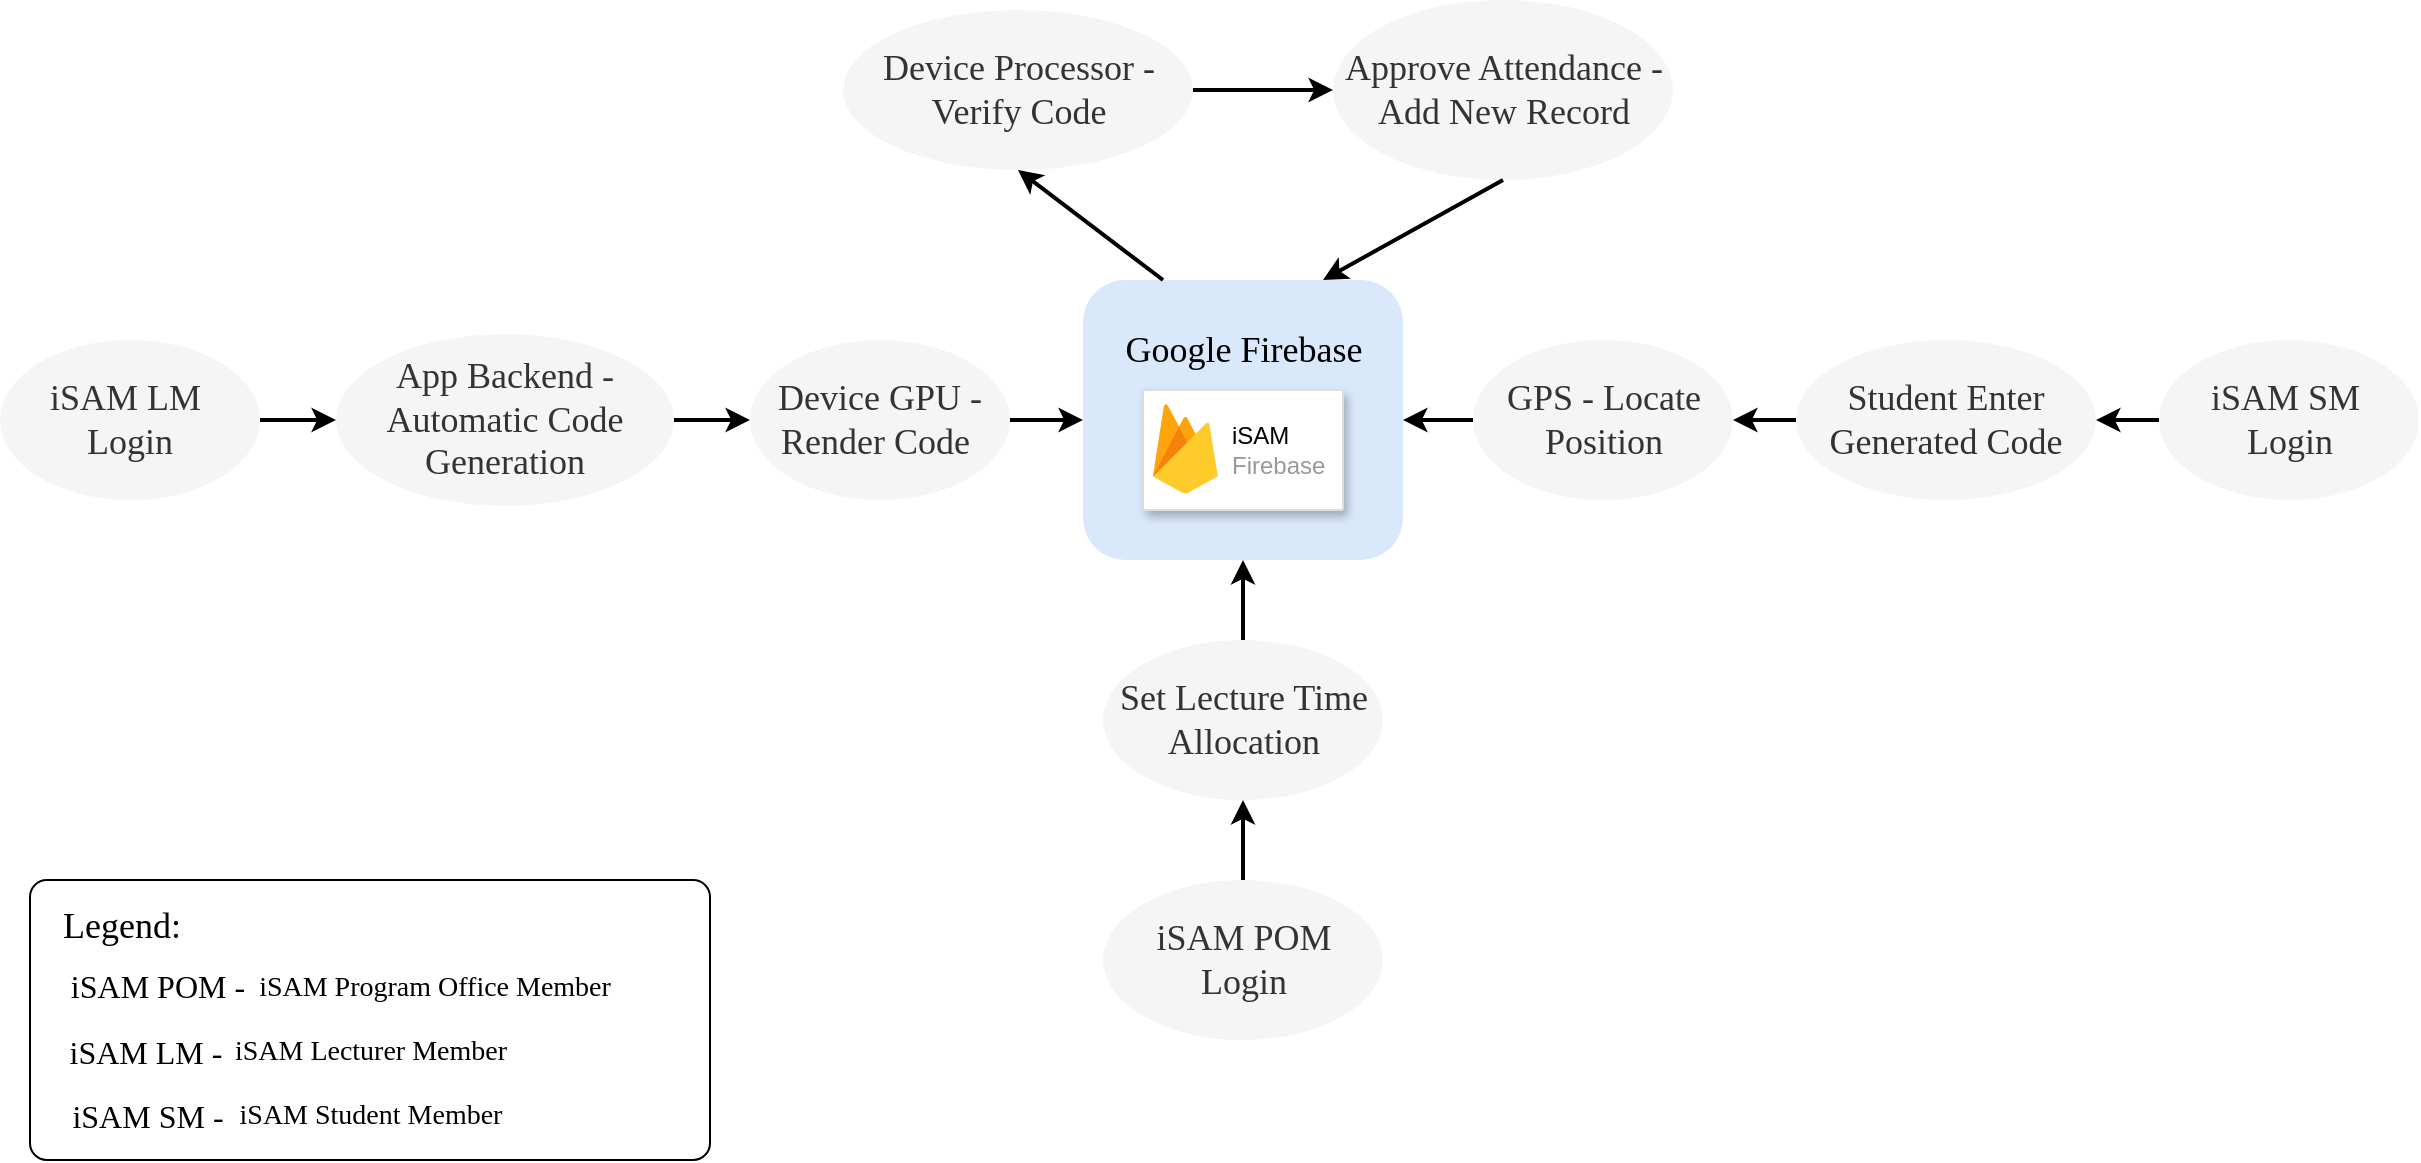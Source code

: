 <mxfile version="12.2.2" type="device" pages="1"><diagram id="b5yUX_MIPhLn47_tLVp9" name="Page-1"><mxGraphModel dx="1406" dy="935" grid="1" gridSize="10" guides="1" tooltips="1" connect="1" arrows="1" fold="1" page="1" pageScale="1" pageWidth="1400" pageHeight="700" math="0" shadow="0"><root><mxCell id="0"/><mxCell id="1" parent="0"/><mxCell id="RGO8aSc3j0D03muu0OWH-1" value="" style="rounded=1;whiteSpace=wrap;html=1;fillColor=#dae8fc;strokeColor=none;" vertex="1" parent="1"><mxGeometry x="623.5" y="177" width="160" height="140" as="geometry"/></mxCell><mxCell id="RGO8aSc3j0D03muu0OWH-2" value="Google Firebase" style="text;html=1;strokeColor=none;fillColor=none;align=center;verticalAlign=middle;whiteSpace=wrap;rounded=0;fontSize=18;fontFamily=Times New Roman;" vertex="1" parent="1"><mxGeometry x="623.5" y="202" width="160" height="20" as="geometry"/></mxCell><mxCell id="RGO8aSc3j0D03muu0OWH-3" value="" style="strokeColor=#dddddd;fillColor=#ffffff;shadow=1;strokeWidth=1;rounded=1;absoluteArcSize=1;arcSize=2;fontFamily=Times New Roman;fontSize=18;" vertex="1" parent="1"><mxGeometry x="653.5" y="232" width="100" height="60" as="geometry"/></mxCell><mxCell id="RGO8aSc3j0D03muu0OWH-4" value="&lt;font color=&quot;#000000&quot;&gt;iSAM&lt;/font&gt;&lt;br&gt;Firebase" style="dashed=0;connectable=0;html=1;fillColor=#5184F3;strokeColor=none;shape=mxgraph.gcp2.firebase;part=1;labelPosition=right;verticalLabelPosition=middle;align=left;verticalAlign=middle;spacingLeft=5;fontColor=#999999;fontSize=12;" vertex="1" parent="RGO8aSc3j0D03muu0OWH-3"><mxGeometry width="32.4" height="45" relative="1" as="geometry"><mxPoint x="5" y="7" as="offset"/></mxGeometry></mxCell><mxCell id="RGO8aSc3j0D03muu0OWH-5" value="GPS - Locate Position" style="ellipse;whiteSpace=wrap;html=1;fontFamily=Times New Roman;fontSize=18;fillColor=#f5f5f5;strokeColor=none;fontColor=#333333;" vertex="1" parent="1"><mxGeometry x="818.5" y="207" width="130" height="80" as="geometry"/></mxCell><mxCell id="RGO8aSc3j0D03muu0OWH-6" value="iSAM SM&amp;nbsp;&lt;br&gt;Login" style="ellipse;whiteSpace=wrap;html=1;fontFamily=Times New Roman;fontSize=18;fillColor=#f5f5f5;strokeColor=none;fontColor=#333333;" vertex="1" parent="1"><mxGeometry x="1161.5" y="207" width="130" height="80" as="geometry"/></mxCell><mxCell id="RGO8aSc3j0D03muu0OWH-7" value="Student Enter Generated Code" style="ellipse;whiteSpace=wrap;html=1;fontFamily=Times New Roman;fontSize=18;fillColor=#f5f5f5;strokeColor=none;fontColor=#333333;" vertex="1" parent="1"><mxGeometry x="980" y="207" width="150" height="80" as="geometry"/></mxCell><mxCell id="RGO8aSc3j0D03muu0OWH-8" value="iSAM LM&amp;nbsp;&lt;br&gt;Login" style="ellipse;whiteSpace=wrap;html=1;fontFamily=Times New Roman;fontSize=18;fillColor=#f5f5f5;strokeColor=none;fontColor=#333333;" vertex="1" parent="1"><mxGeometry x="82" y="207" width="130" height="80" as="geometry"/></mxCell><mxCell id="RGO8aSc3j0D03muu0OWH-9" value="App Backend - Automatic Code Generation" style="ellipse;whiteSpace=wrap;html=1;fontFamily=Times New Roman;fontSize=18;fillColor=#f5f5f5;strokeColor=none;fontColor=#333333;" vertex="1" parent="1"><mxGeometry x="250" y="204" width="169" height="86" as="geometry"/></mxCell><mxCell id="RGO8aSc3j0D03muu0OWH-10" value="Device GPU -Render Code&amp;nbsp;" style="ellipse;whiteSpace=wrap;html=1;fontFamily=Times New Roman;fontSize=18;fillColor=#f5f5f5;strokeColor=none;fontColor=#333333;" vertex="1" parent="1"><mxGeometry x="457" y="207" width="130" height="80" as="geometry"/></mxCell><mxCell id="RGO8aSc3j0D03muu0OWH-11" value="Set Lecture Time Allocation" style="ellipse;whiteSpace=wrap;html=1;fontFamily=Times New Roman;fontSize=18;fillColor=#f5f5f5;strokeColor=none;fontColor=#333333;" vertex="1" parent="1"><mxGeometry x="633.5" y="357" width="140" height="80" as="geometry"/></mxCell><mxCell id="RGO8aSc3j0D03muu0OWH-12" value="iSAM POM&lt;br&gt;Login" style="ellipse;whiteSpace=wrap;html=1;fontFamily=Times New Roman;fontSize=18;fillColor=#f5f5f5;strokeColor=none;fontColor=#333333;" vertex="1" parent="1"><mxGeometry x="633.5" y="477" width="140" height="80" as="geometry"/></mxCell><mxCell id="RGO8aSc3j0D03muu0OWH-14" value="" style="endArrow=classic;html=1;fontFamily=Times New Roman;fontSize=18;exitX=0.5;exitY=0;exitDx=0;exitDy=0;entryX=0.5;entryY=1;entryDx=0;entryDy=0;strokeWidth=2;" edge="1" parent="1" source="RGO8aSc3j0D03muu0OWH-12" target="RGO8aSc3j0D03muu0OWH-11"><mxGeometry width="50" height="50" relative="1" as="geometry"><mxPoint x="333.5" y="507" as="sourcePoint"/><mxPoint x="383.5" y="457" as="targetPoint"/></mxGeometry></mxCell><mxCell id="RGO8aSc3j0D03muu0OWH-15" value="" style="endArrow=classic;html=1;strokeWidth=2;fontFamily=Times New Roman;fontSize=18;entryX=0.5;entryY=1;entryDx=0;entryDy=0;exitX=0.5;exitY=0;exitDx=0;exitDy=0;" edge="1" parent="1" source="RGO8aSc3j0D03muu0OWH-11" target="RGO8aSc3j0D03muu0OWH-1"><mxGeometry width="50" height="50" relative="1" as="geometry"><mxPoint x="533.5" y="407" as="sourcePoint"/><mxPoint x="583.5" y="357" as="targetPoint"/></mxGeometry></mxCell><mxCell id="RGO8aSc3j0D03muu0OWH-16" value="" style="endArrow=classic;html=1;strokeWidth=2;fontFamily=Times New Roman;fontSize=18;entryX=1;entryY=0.5;entryDx=0;entryDy=0;exitX=0;exitY=0.5;exitDx=0;exitDy=0;" edge="1" parent="1" source="RGO8aSc3j0D03muu0OWH-5" target="RGO8aSc3j0D03muu0OWH-1"><mxGeometry width="50" height="50" relative="1" as="geometry"><mxPoint x="1013.5" y="397" as="sourcePoint"/><mxPoint x="1063.5" y="347" as="targetPoint"/></mxGeometry></mxCell><mxCell id="RGO8aSc3j0D03muu0OWH-17" value="" style="endArrow=classic;html=1;strokeWidth=2;fontFamily=Times New Roman;fontSize=18;entryX=1;entryY=0.5;entryDx=0;entryDy=0;exitX=0;exitY=0.5;exitDx=0;exitDy=0;" edge="1" parent="1" source="RGO8aSc3j0D03muu0OWH-7" target="RGO8aSc3j0D03muu0OWH-5"><mxGeometry width="50" height="50" relative="1" as="geometry"><mxPoint x="973.5" y="377" as="sourcePoint"/><mxPoint x="1023.5" y="327" as="targetPoint"/></mxGeometry></mxCell><mxCell id="RGO8aSc3j0D03muu0OWH-18" value="" style="endArrow=classic;html=1;strokeWidth=2;fontFamily=Times New Roman;fontSize=18;entryX=1;entryY=0.5;entryDx=0;entryDy=0;exitX=0;exitY=0.5;exitDx=0;exitDy=0;" edge="1" parent="1" source="RGO8aSc3j0D03muu0OWH-6" target="RGO8aSc3j0D03muu0OWH-7"><mxGeometry width="50" height="50" relative="1" as="geometry"><mxPoint x="1123.5" y="397" as="sourcePoint"/><mxPoint x="1173.5" y="347" as="targetPoint"/></mxGeometry></mxCell><mxCell id="RGO8aSc3j0D03muu0OWH-19" value="" style="endArrow=classic;html=1;strokeWidth=2;fontFamily=Times New Roman;fontSize=18;entryX=0;entryY=0.5;entryDx=0;entryDy=0;exitX=1;exitY=0.5;exitDx=0;exitDy=0;" edge="1" parent="1" source="RGO8aSc3j0D03muu0OWH-10" target="RGO8aSc3j0D03muu0OWH-1"><mxGeometry width="50" height="50" relative="1" as="geometry"><mxPoint x="493.5" y="397" as="sourcePoint"/><mxPoint x="543.5" y="347" as="targetPoint"/></mxGeometry></mxCell><mxCell id="RGO8aSc3j0D03muu0OWH-20" value="" style="endArrow=classic;html=1;strokeWidth=2;fontFamily=Times New Roman;fontSize=18;exitX=1;exitY=0.5;exitDx=0;exitDy=0;entryX=0;entryY=0.5;entryDx=0;entryDy=0;" edge="1" parent="1" source="RGO8aSc3j0D03muu0OWH-8" target="RGO8aSc3j0D03muu0OWH-9"><mxGeometry width="50" height="50" relative="1" as="geometry"><mxPoint x="283.5" y="367" as="sourcePoint"/><mxPoint x="333.5" y="317" as="targetPoint"/></mxGeometry></mxCell><mxCell id="RGO8aSc3j0D03muu0OWH-21" value="" style="endArrow=classic;html=1;strokeWidth=2;fontFamily=Times New Roman;fontSize=18;exitX=1;exitY=0.5;exitDx=0;exitDy=0;entryX=0;entryY=0.5;entryDx=0;entryDy=0;" edge="1" parent="1" source="RGO8aSc3j0D03muu0OWH-9" target="RGO8aSc3j0D03muu0OWH-10"><mxGeometry width="50" height="50" relative="1" as="geometry"><mxPoint x="373.5" y="447" as="sourcePoint"/><mxPoint x="423.5" y="397" as="targetPoint"/></mxGeometry></mxCell><mxCell id="RGO8aSc3j0D03muu0OWH-22" value="Device Processor - Verify Code" style="ellipse;whiteSpace=wrap;html=1;fontFamily=Times New Roman;fontSize=18;fillColor=#f5f5f5;strokeColor=none;fontColor=#333333;" vertex="1" parent="1"><mxGeometry x="503.5" y="42" width="175" height="80" as="geometry"/></mxCell><mxCell id="RGO8aSc3j0D03muu0OWH-23" value="Approve Attendance - Add New Record" style="ellipse;whiteSpace=wrap;html=1;fontFamily=Times New Roman;fontSize=18;fillColor=#f5f5f5;strokeColor=none;fontColor=#333333;" vertex="1" parent="1"><mxGeometry x="748.5" y="37" width="170" height="90" as="geometry"/></mxCell><mxCell id="RGO8aSc3j0D03muu0OWH-24" value="" style="endArrow=classic;html=1;strokeWidth=2;fontFamily=Times New Roman;fontSize=18;entryX=0.5;entryY=1;entryDx=0;entryDy=0;exitX=0.25;exitY=0;exitDx=0;exitDy=0;" edge="1" parent="1" source="RGO8aSc3j0D03muu0OWH-1" target="RGO8aSc3j0D03muu0OWH-22"><mxGeometry width="50" height="50" relative="1" as="geometry"><mxPoint x="483.5" y="117" as="sourcePoint"/><mxPoint x="533.5" y="67" as="targetPoint"/></mxGeometry></mxCell><mxCell id="RGO8aSc3j0D03muu0OWH-25" value="" style="endArrow=classic;html=1;strokeWidth=2;fontFamily=Times New Roman;fontSize=18;entryX=0;entryY=0.5;entryDx=0;entryDy=0;exitX=1;exitY=0.5;exitDx=0;exitDy=0;" edge="1" parent="1" source="RGO8aSc3j0D03muu0OWH-22" target="RGO8aSc3j0D03muu0OWH-23"><mxGeometry width="50" height="50" relative="1" as="geometry"><mxPoint x="503.5" y="77" as="sourcePoint"/><mxPoint x="553.5" y="27" as="targetPoint"/></mxGeometry></mxCell><mxCell id="RGO8aSc3j0D03muu0OWH-26" value="" style="endArrow=classic;html=1;strokeWidth=2;fontFamily=Times New Roman;fontSize=18;exitX=0.5;exitY=1;exitDx=0;exitDy=0;entryX=0.75;entryY=0;entryDx=0;entryDy=0;" edge="1" parent="1" source="RGO8aSc3j0D03muu0OWH-23" target="RGO8aSc3j0D03muu0OWH-1"><mxGeometry width="50" height="50" relative="1" as="geometry"><mxPoint x="1013.5" y="327" as="sourcePoint"/><mxPoint x="1063.5" y="277" as="targetPoint"/></mxGeometry></mxCell><mxCell id="RGO8aSc3j0D03muu0OWH-27" value="" style="rounded=1;whiteSpace=wrap;html=1;fontFamily=Times New Roman;fontSize=18;arcSize=6;" vertex="1" parent="1"><mxGeometry x="97" y="477" width="340" height="140" as="geometry"/></mxCell><mxCell id="RGO8aSc3j0D03muu0OWH-28" value="Legend:" style="text;html=1;strokeColor=none;fillColor=none;align=center;verticalAlign=middle;whiteSpace=wrap;rounded=0;fontFamily=Times New Roman;fontSize=18;fontStyle=0" vertex="1" parent="1"><mxGeometry x="103" y="489.5" width="80" height="20" as="geometry"/></mxCell><mxCell id="RGO8aSc3j0D03muu0OWH-29" value="&lt;font style=&quot;font-size: 16px&quot;&gt;iSAM POM -&amp;nbsp;&lt;/font&gt;" style="text;html=1;strokeColor=none;fillColor=none;align=center;verticalAlign=middle;whiteSpace=wrap;rounded=0;fontFamily=Times New Roman;fontSize=18;" vertex="1" parent="1"><mxGeometry x="103" y="520" width="120" height="20" as="geometry"/></mxCell><mxCell id="RGO8aSc3j0D03muu0OWH-31" value="&lt;font style=&quot;font-size: 16px&quot;&gt;iSAM LM -&amp;nbsp;&lt;/font&gt;" style="text;html=1;strokeColor=none;fillColor=none;align=center;verticalAlign=middle;whiteSpace=wrap;rounded=0;fontFamily=Times New Roman;fontSize=18;" vertex="1" parent="1"><mxGeometry x="97" y="552.5" width="120" height="20" as="geometry"/></mxCell><mxCell id="RGO8aSc3j0D03muu0OWH-32" value="&lt;font style=&quot;font-size: 16px&quot;&gt;iSAM SM -&amp;nbsp;&lt;/font&gt;" style="text;html=1;strokeColor=none;fillColor=none;align=center;verticalAlign=middle;whiteSpace=wrap;rounded=0;fontFamily=Times New Roman;fontSize=18;" vertex="1" parent="1"><mxGeometry x="98" y="585" width="120" height="20" as="geometry"/></mxCell><mxCell id="RGO8aSc3j0D03muu0OWH-34" value="iSAM Program Office Member" style="text;html=1;strokeColor=none;fillColor=none;align=center;verticalAlign=middle;whiteSpace=wrap;rounded=0;fontFamily=Times New Roman;fontSize=14;" vertex="1" parent="1"><mxGeometry x="142" y="521" width="315" height="20" as="geometry"/></mxCell><mxCell id="RGO8aSc3j0D03muu0OWH-35" value="iSAM Lecturer Member" style="text;html=1;strokeColor=none;fillColor=none;align=center;verticalAlign=middle;whiteSpace=wrap;rounded=0;fontFamily=Times New Roman;fontSize=14;" vertex="1" parent="1"><mxGeometry x="109.5" y="553" width="315" height="20" as="geometry"/></mxCell><mxCell id="RGO8aSc3j0D03muu0OWH-36" value="iSAM Student Member" style="text;html=1;strokeColor=none;fillColor=none;align=center;verticalAlign=middle;whiteSpace=wrap;rounded=0;fontFamily=Times New Roman;fontSize=14;" vertex="1" parent="1"><mxGeometry x="109.5" y="585" width="315" height="20" as="geometry"/></mxCell></root></mxGraphModel></diagram></mxfile>